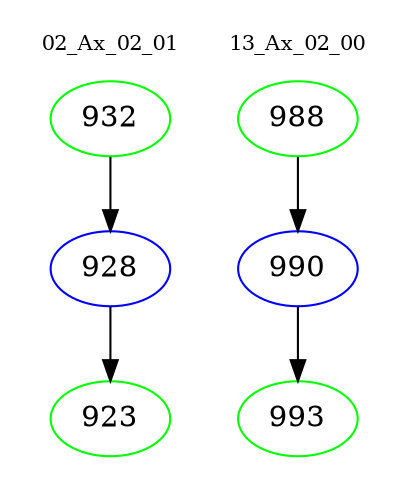 digraph{
subgraph cluster_0 {
color = white
label = "02_Ax_02_01";
fontsize=10;
T0_932 [label="932", color="green"]
T0_932 -> T0_928 [color="black"]
T0_928 [label="928", color="blue"]
T0_928 -> T0_923 [color="black"]
T0_923 [label="923", color="green"]
}
subgraph cluster_1 {
color = white
label = "13_Ax_02_00";
fontsize=10;
T1_988 [label="988", color="green"]
T1_988 -> T1_990 [color="black"]
T1_990 [label="990", color="blue"]
T1_990 -> T1_993 [color="black"]
T1_993 [label="993", color="green"]
}
}
